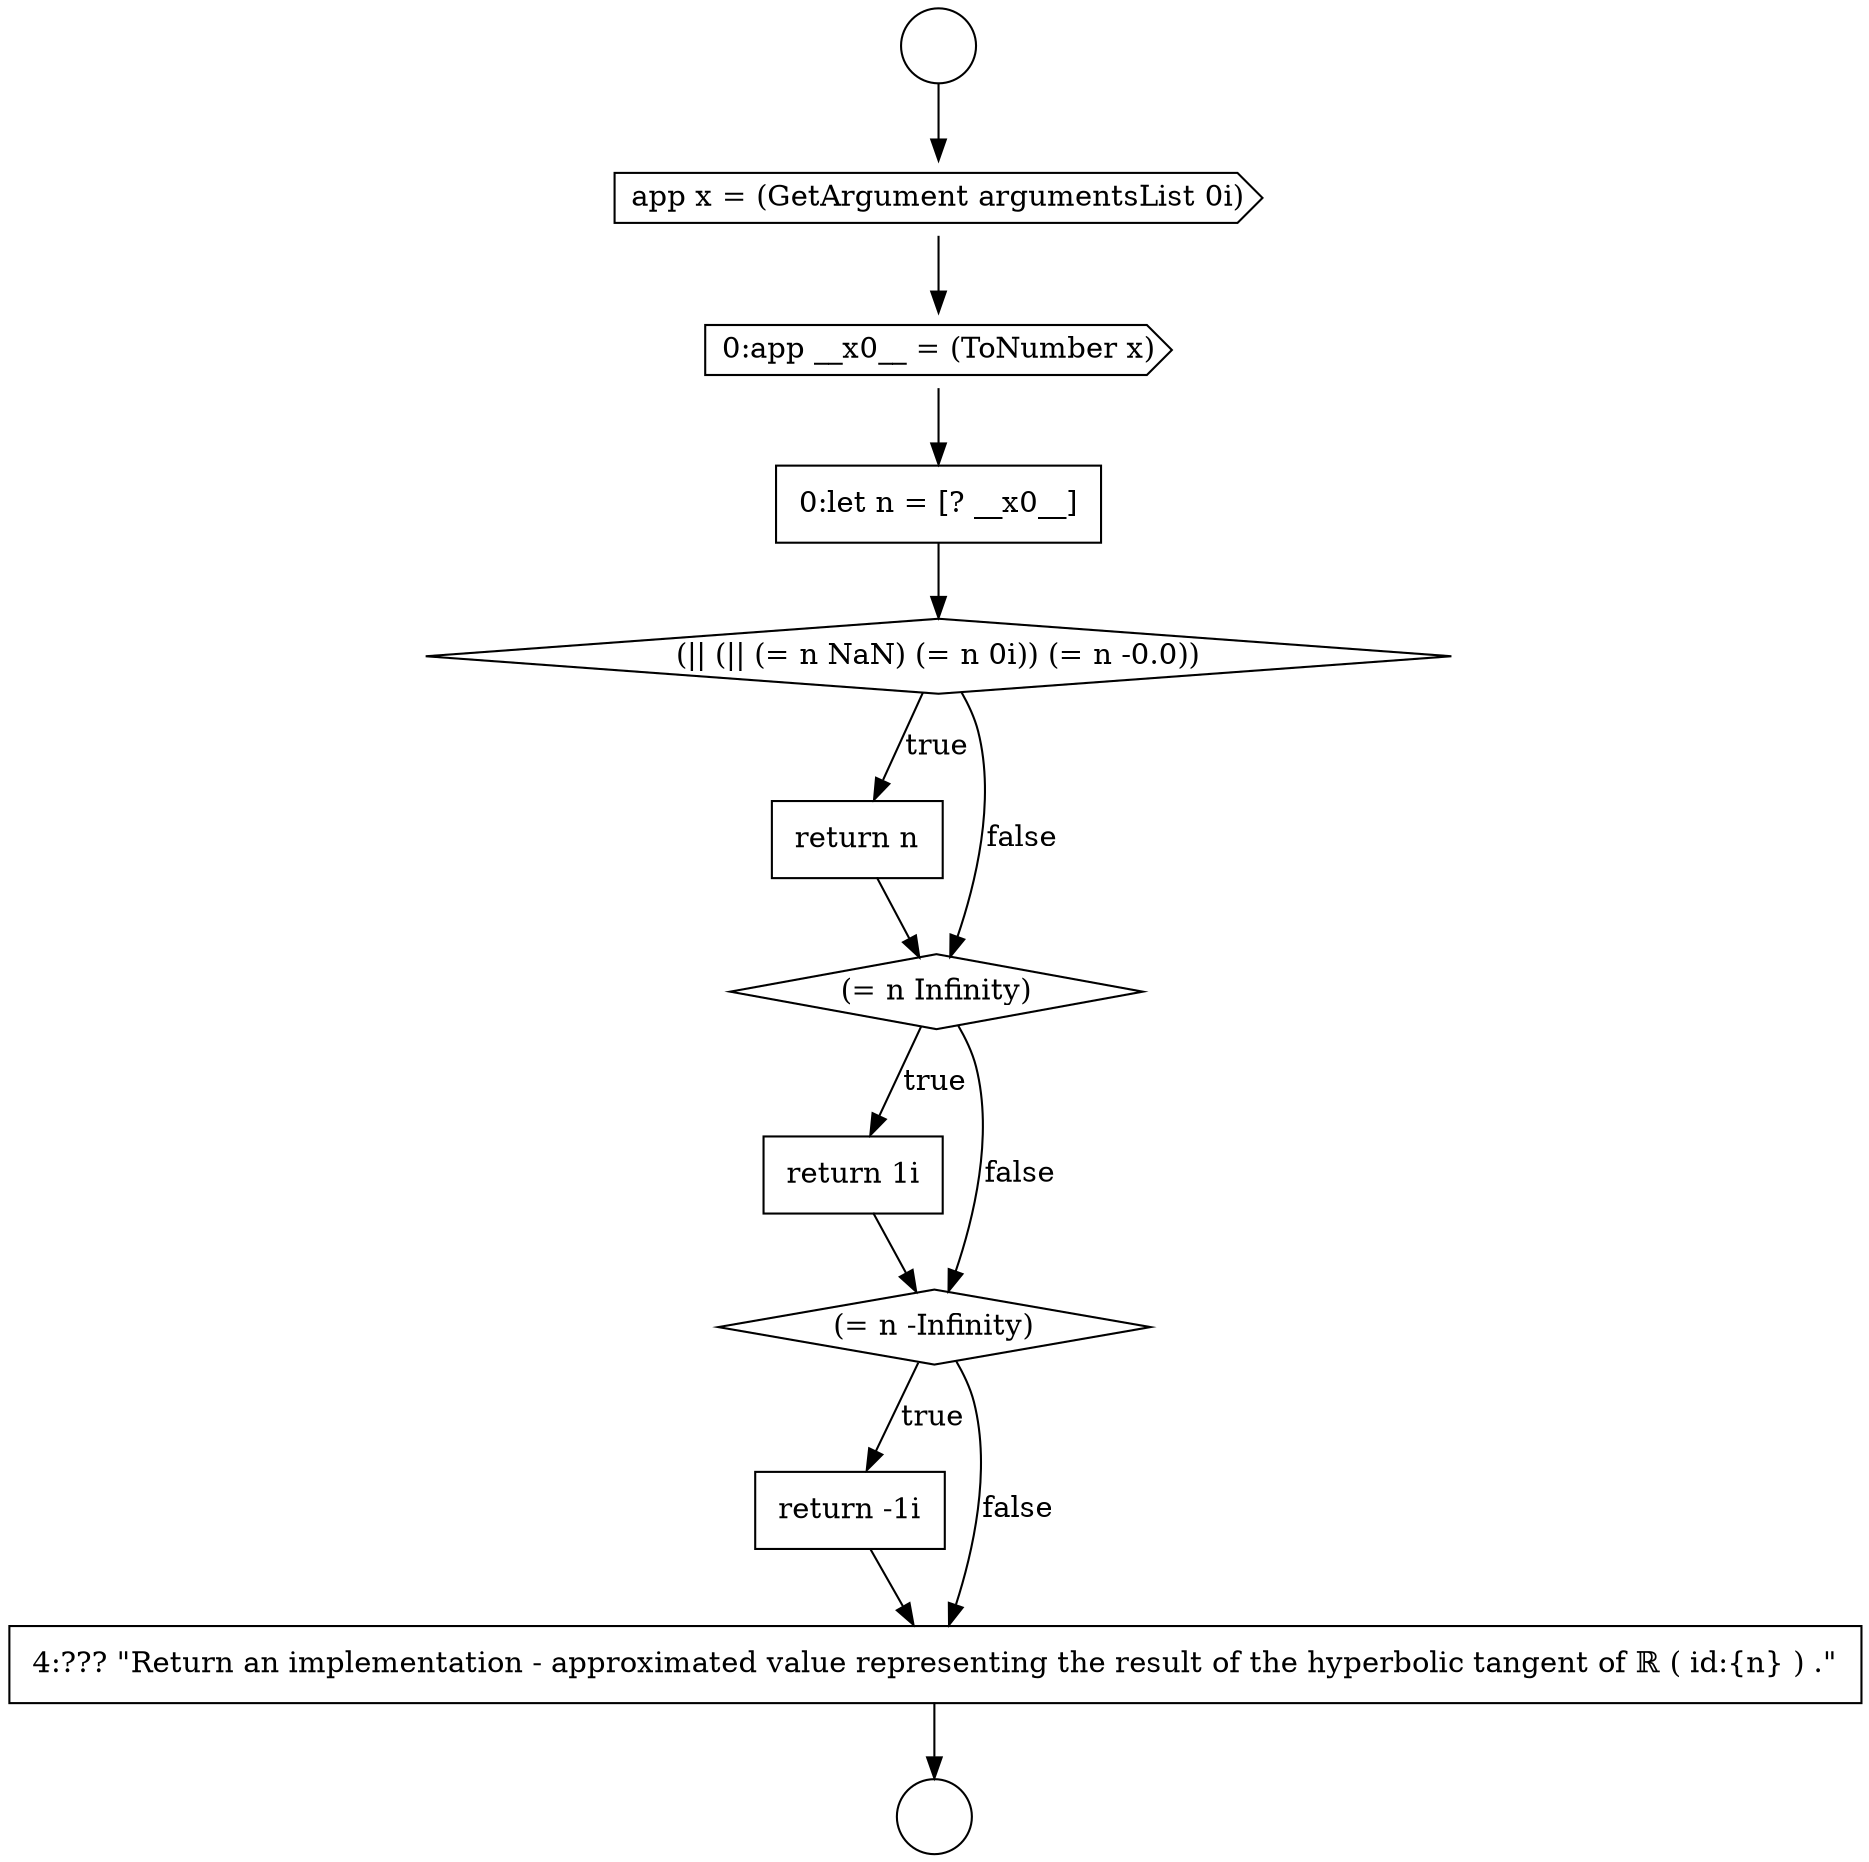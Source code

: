 digraph {
  node13024 [shape=cds, label=<<font color="black">0:app __x0__ = (ToNumber x)</font>> color="black" fillcolor="white" style=filled]
  node13029 [shape=none, margin=0, label=<<font color="black">
    <table border="0" cellborder="1" cellspacing="0" cellpadding="10">
      <tr><td align="left">return 1i</td></tr>
    </table>
  </font>> color="black" fillcolor="white" style=filled]
  node13023 [shape=cds, label=<<font color="black">app x = (GetArgument argumentsList 0i)</font>> color="black" fillcolor="white" style=filled]
  node13026 [shape=diamond, label=<<font color="black">(|| (|| (= n NaN) (= n 0i)) (= n -0.0))</font>> color="black" fillcolor="white" style=filled]
  node13031 [shape=none, margin=0, label=<<font color="black">
    <table border="0" cellborder="1" cellspacing="0" cellpadding="10">
      <tr><td align="left">return -1i</td></tr>
    </table>
  </font>> color="black" fillcolor="white" style=filled]
  node13022 [shape=circle label=" " color="black" fillcolor="white" style=filled]
  node13027 [shape=none, margin=0, label=<<font color="black">
    <table border="0" cellborder="1" cellspacing="0" cellpadding="10">
      <tr><td align="left">return n</td></tr>
    </table>
  </font>> color="black" fillcolor="white" style=filled]
  node13032 [shape=none, margin=0, label=<<font color="black">
    <table border="0" cellborder="1" cellspacing="0" cellpadding="10">
      <tr><td align="left">4:??? &quot;Return an implementation - approximated value representing the result of the hyperbolic tangent of ℝ ( id:{n} ) .&quot;</td></tr>
    </table>
  </font>> color="black" fillcolor="white" style=filled]
  node13021 [shape=circle label=" " color="black" fillcolor="white" style=filled]
  node13028 [shape=diamond, label=<<font color="black">(= n Infinity)</font>> color="black" fillcolor="white" style=filled]
  node13030 [shape=diamond, label=<<font color="black">(= n -Infinity)</font>> color="black" fillcolor="white" style=filled]
  node13025 [shape=none, margin=0, label=<<font color="black">
    <table border="0" cellborder="1" cellspacing="0" cellpadding="10">
      <tr><td align="left">0:let n = [? __x0__]</td></tr>
    </table>
  </font>> color="black" fillcolor="white" style=filled]
  node13021 -> node13023 [ color="black"]
  node13026 -> node13027 [label=<<font color="black">true</font>> color="black"]
  node13026 -> node13028 [label=<<font color="black">false</font>> color="black"]
  node13030 -> node13031 [label=<<font color="black">true</font>> color="black"]
  node13030 -> node13032 [label=<<font color="black">false</font>> color="black"]
  node13028 -> node13029 [label=<<font color="black">true</font>> color="black"]
  node13028 -> node13030 [label=<<font color="black">false</font>> color="black"]
  node13023 -> node13024 [ color="black"]
  node13031 -> node13032 [ color="black"]
  node13027 -> node13028 [ color="black"]
  node13025 -> node13026 [ color="black"]
  node13032 -> node13022 [ color="black"]
  node13024 -> node13025 [ color="black"]
  node13029 -> node13030 [ color="black"]
}
